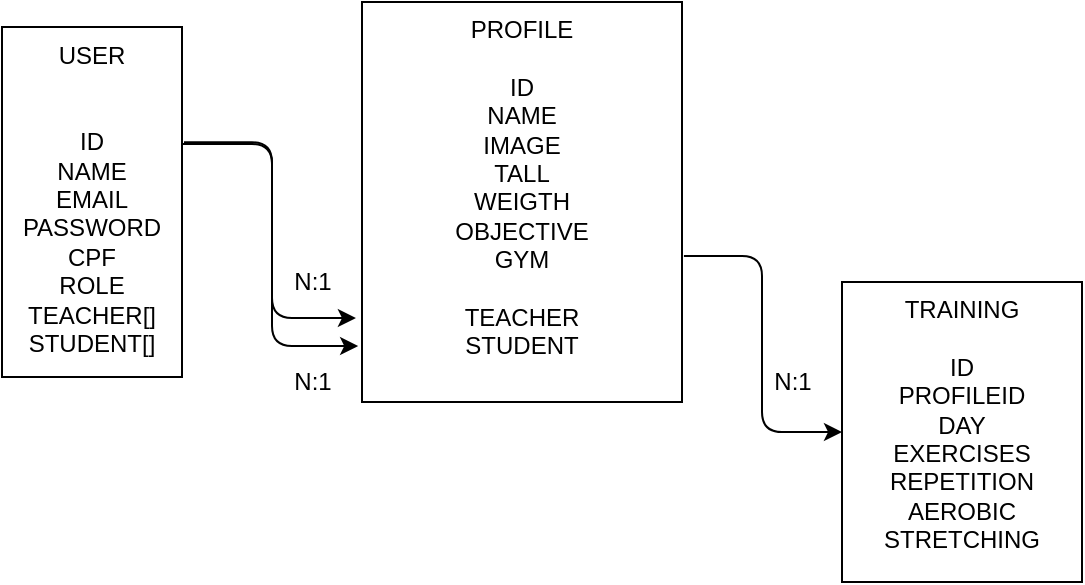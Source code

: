 <mxfile>
    <diagram id="m1aBNfaLXZ6IVHRmzDTM" name="Página-1">
        <mxGraphModel dx="769" dy="597" grid="1" gridSize="10" guides="1" tooltips="1" connect="1" arrows="1" fold="1" page="1" pageScale="1" pageWidth="827" pageHeight="1169" math="0" shadow="0">
            <root>
                <mxCell id="0"/>
                <mxCell id="1" parent="0"/>
                <mxCell id="44" style="edgeStyle=orthogonalEdgeStyle;html=1;exitX=1;exitY=0.334;exitDx=0;exitDy=0;entryX=-0.019;entryY=0.79;entryDx=0;entryDy=0;entryPerimeter=0;exitPerimeter=0;" parent="1" source="40" target="41" edge="1">
                    <mxGeometry relative="1" as="geometry"/>
                </mxCell>
                <mxCell id="46" style="edgeStyle=orthogonalEdgeStyle;html=1;exitX=1.011;exitY=0.329;exitDx=0;exitDy=0;entryX=-0.012;entryY=0.86;entryDx=0;entryDy=0;entryPerimeter=0;exitPerimeter=0;" parent="1" source="40" target="41" edge="1">
                    <mxGeometry relative="1" as="geometry"/>
                </mxCell>
                <mxCell id="40" value="USER&lt;br&gt;&lt;br&gt;&lt;br&gt;ID&lt;br&gt;NAME&lt;br&gt;EMAIL&lt;br&gt;PASSWORD&lt;br&gt;CPF&lt;br&gt;ROLE&lt;br&gt;TEACHER[]&lt;br&gt;STUDENT[]" style="rounded=0;whiteSpace=wrap;html=1;fillColor=default;verticalAlign=top;" parent="1" vertex="1">
                    <mxGeometry x="20" y="492.5" width="90" height="175" as="geometry"/>
                </mxCell>
                <mxCell id="49" style="edgeStyle=orthogonalEdgeStyle;html=1;entryX=0;entryY=0.5;entryDx=0;entryDy=0;exitX=1.006;exitY=0.635;exitDx=0;exitDy=0;exitPerimeter=0;" parent="1" source="41" target="42" edge="1">
                    <mxGeometry relative="1" as="geometry">
                        <mxPoint x="360" y="610" as="sourcePoint"/>
                    </mxGeometry>
                </mxCell>
                <mxCell id="41" value="PROFILE&lt;br&gt;&lt;br&gt;ID&lt;br&gt;NAME&lt;br&gt;IMAGE&lt;br&gt;TALL&lt;br&gt;WEIGTH&lt;br&gt;OBJECTIVE&lt;br&gt;GYM&lt;br&gt;&lt;font color=&quot;#ffffff&quot;&gt;SERVICES&lt;br&gt;&lt;/font&gt;TEACHER&lt;br&gt;STUDENT" style="rounded=0;whiteSpace=wrap;html=1;fillColor=default;verticalAlign=top;" parent="1" vertex="1">
                    <mxGeometry x="200" y="480" width="160" height="200" as="geometry"/>
                </mxCell>
                <mxCell id="42" value="TRAINING&lt;br&gt;&lt;br&gt;ID&lt;br&gt;PROFILEID&lt;br&gt;DAY&lt;br&gt;EXERCISES&lt;br&gt;REPETITION&lt;br&gt;AEROBIC&lt;br&gt;STRETCHING" style="rounded=0;whiteSpace=wrap;html=1;fillColor=default;verticalAlign=top;" parent="1" vertex="1">
                    <mxGeometry x="440" y="620" width="120" height="150" as="geometry"/>
                </mxCell>
                <mxCell id="47" value="N:1" style="text;html=1;align=center;verticalAlign=middle;resizable=0;points=[];autosize=1;strokeColor=none;fillColor=none;" parent="1" vertex="1">
                    <mxGeometry x="160" y="610" width="30" height="20" as="geometry"/>
                </mxCell>
                <mxCell id="48" value="N:1" style="text;html=1;align=center;verticalAlign=middle;resizable=0;points=[];autosize=1;strokeColor=none;fillColor=none;" parent="1" vertex="1">
                    <mxGeometry x="160" y="660" width="30" height="20" as="geometry"/>
                </mxCell>
                <mxCell id="50" value="N:1" style="text;html=1;align=center;verticalAlign=middle;resizable=0;points=[];autosize=1;strokeColor=none;fillColor=none;" parent="1" vertex="1">
                    <mxGeometry x="400" y="660" width="30" height="20" as="geometry"/>
                </mxCell>
            </root>
        </mxGraphModel>
    </diagram>
</mxfile>